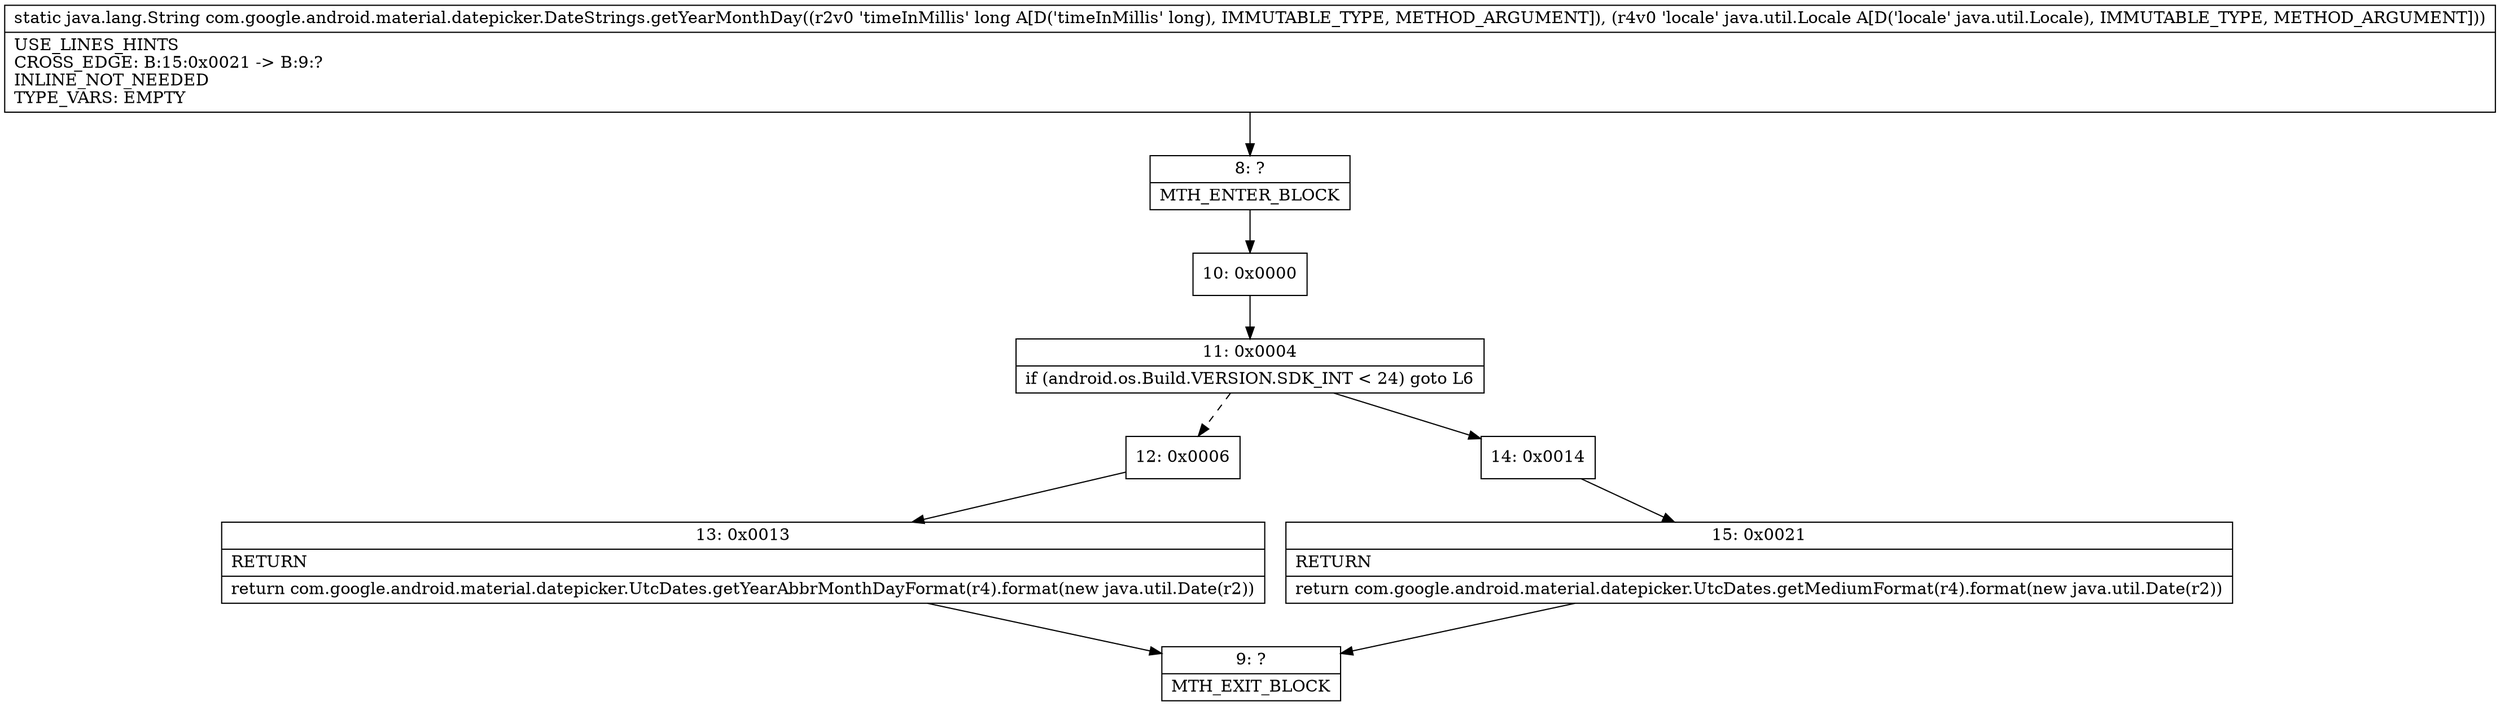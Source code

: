 digraph "CFG forcom.google.android.material.datepicker.DateStrings.getYearMonthDay(JLjava\/util\/Locale;)Ljava\/lang\/String;" {
Node_8 [shape=record,label="{8\:\ ?|MTH_ENTER_BLOCK\l}"];
Node_10 [shape=record,label="{10\:\ 0x0000}"];
Node_11 [shape=record,label="{11\:\ 0x0004|if (android.os.Build.VERSION.SDK_INT \< 24) goto L6\l}"];
Node_12 [shape=record,label="{12\:\ 0x0006}"];
Node_13 [shape=record,label="{13\:\ 0x0013|RETURN\l|return com.google.android.material.datepicker.UtcDates.getYearAbbrMonthDayFormat(r4).format(new java.util.Date(r2))\l}"];
Node_9 [shape=record,label="{9\:\ ?|MTH_EXIT_BLOCK\l}"];
Node_14 [shape=record,label="{14\:\ 0x0014}"];
Node_15 [shape=record,label="{15\:\ 0x0021|RETURN\l|return com.google.android.material.datepicker.UtcDates.getMediumFormat(r4).format(new java.util.Date(r2))\l}"];
MethodNode[shape=record,label="{static java.lang.String com.google.android.material.datepicker.DateStrings.getYearMonthDay((r2v0 'timeInMillis' long A[D('timeInMillis' long), IMMUTABLE_TYPE, METHOD_ARGUMENT]), (r4v0 'locale' java.util.Locale A[D('locale' java.util.Locale), IMMUTABLE_TYPE, METHOD_ARGUMENT]))  | USE_LINES_HINTS\lCROSS_EDGE: B:15:0x0021 \-\> B:9:?\lINLINE_NOT_NEEDED\lTYPE_VARS: EMPTY\l}"];
MethodNode -> Node_8;Node_8 -> Node_10;
Node_10 -> Node_11;
Node_11 -> Node_12[style=dashed];
Node_11 -> Node_14;
Node_12 -> Node_13;
Node_13 -> Node_9;
Node_14 -> Node_15;
Node_15 -> Node_9;
}

